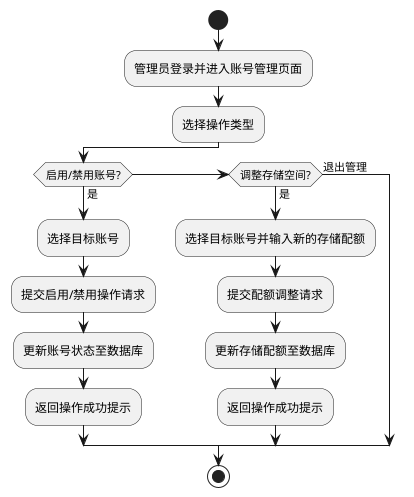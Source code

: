 @startuml
start
:管理员登录并进入账号管理页面;
:选择操作类型;
if (启用/禁用账号?) then (是)
  :选择目标账号;
  :提交启用/禁用操作请求;
  :更新账号状态至数据库;
  :返回操作成功提示;
elseif (调整存储空间?) then (是)
  :选择目标账号并输入新的存储配额;
  :提交配额调整请求;
  :更新存储配额至数据库;
  :返回操作成功提示;
else (退出管理)
endif
stop
@enduml
